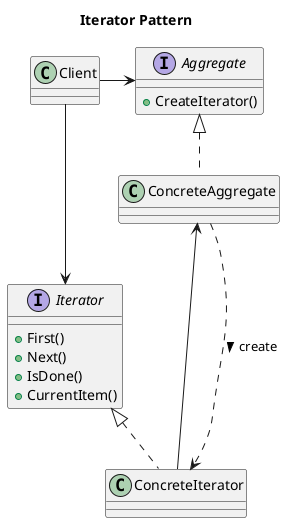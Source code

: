 @startuml
title Iterator Pattern

interface Aggregate {
    + CreateIterator()
}
interface Iterator {
    + First()
    + Next()
    + IsDone()
    + CurrentItem()
}

' relations
ConcreteIterator .up.|> Iterator
ConcreteAggregate .up.|> Aggregate
ConcreteIterator --> ConcreteAggregate
ConcreteAggregate ...> ConcreteIterator : create >

Client -> Aggregate
Client ---> Iterator

@enduml